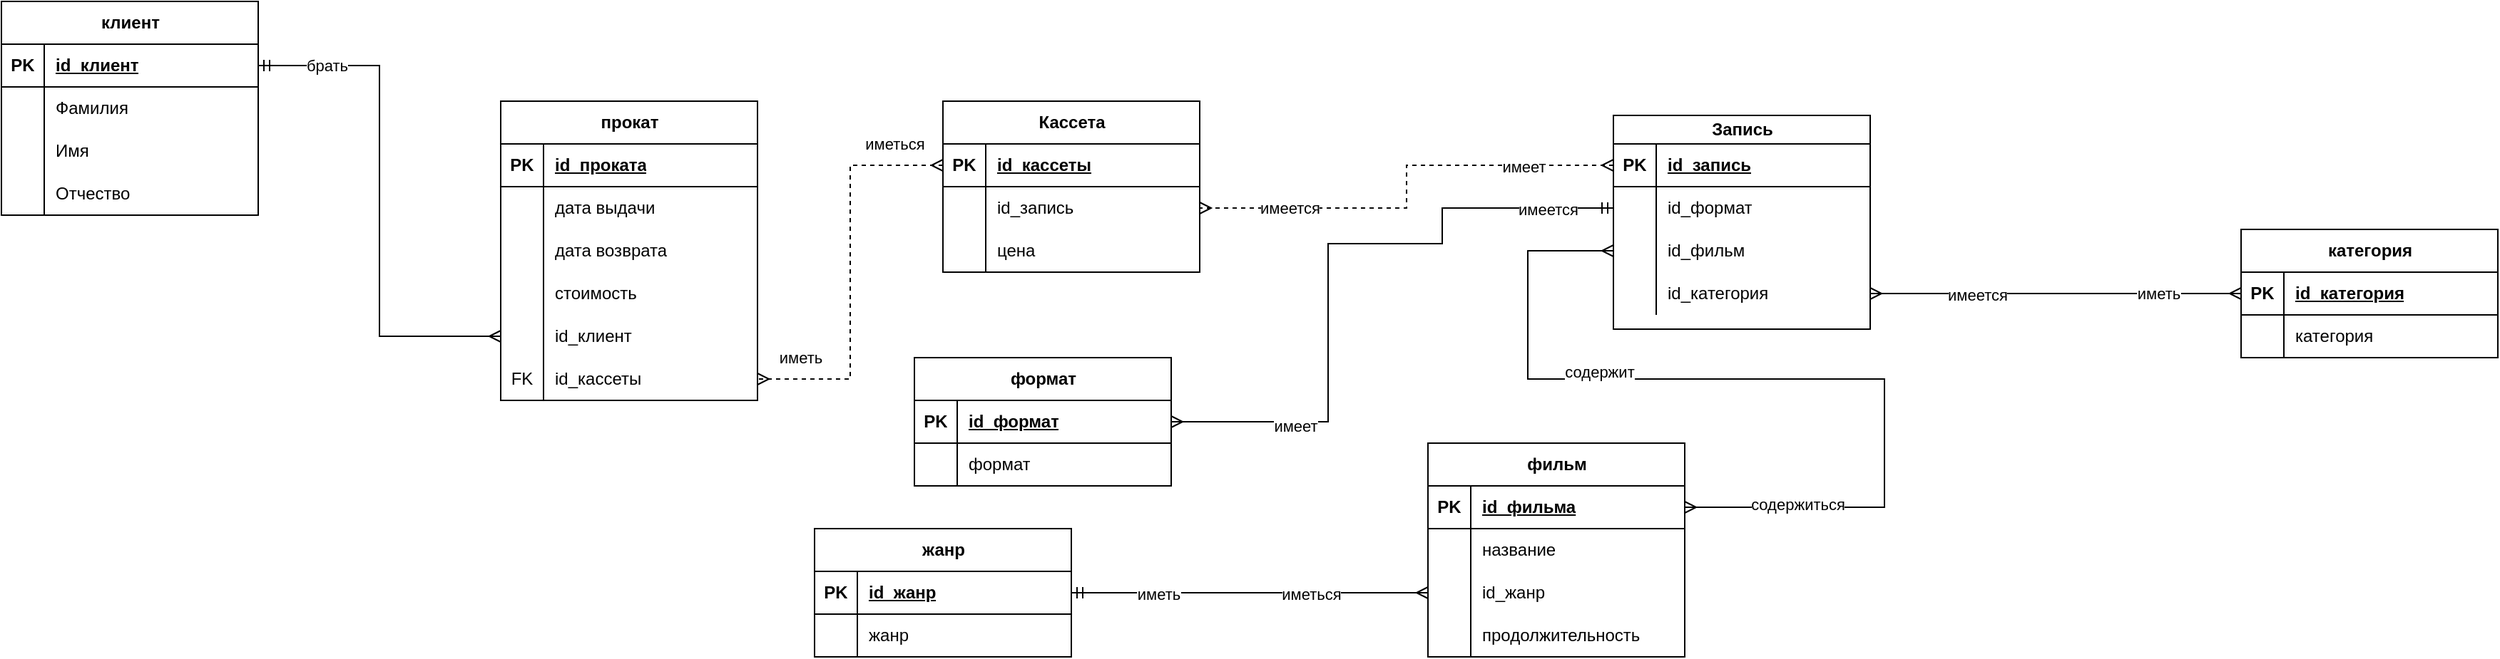 <mxfile version="26.0.6">
  <diagram name="Страница — 1" id="Yo6rDHKupSURj-v93buo">
    <mxGraphModel dx="2876" dy="2338" grid="1" gridSize="10" guides="1" tooltips="1" connect="1" arrows="1" fold="1" page="1" pageScale="1" pageWidth="827" pageHeight="1169" math="0" shadow="0">
      <root>
        <mxCell id="0" />
        <mxCell id="1" parent="0" />
        <mxCell id="mnmwHB20fp8flnuF5vkd-1" value="прокат" style="shape=table;startSize=30;container=1;collapsible=1;childLayout=tableLayout;fixedRows=1;rowLines=0;fontStyle=1;align=center;resizeLast=1;html=1;" parent="1" vertex="1">
          <mxGeometry x="150" y="-260" width="180" height="210" as="geometry" />
        </mxCell>
        <mxCell id="mnmwHB20fp8flnuF5vkd-2" value="" style="shape=tableRow;horizontal=0;startSize=0;swimlaneHead=0;swimlaneBody=0;fillColor=none;collapsible=0;dropTarget=0;points=[[0,0.5],[1,0.5]];portConstraint=eastwest;top=0;left=0;right=0;bottom=1;" parent="mnmwHB20fp8flnuF5vkd-1" vertex="1">
          <mxGeometry y="30" width="180" height="30" as="geometry" />
        </mxCell>
        <mxCell id="mnmwHB20fp8flnuF5vkd-3" value="PK" style="shape=partialRectangle;connectable=0;fillColor=none;top=0;left=0;bottom=0;right=0;fontStyle=1;overflow=hidden;whiteSpace=wrap;html=1;" parent="mnmwHB20fp8flnuF5vkd-2" vertex="1">
          <mxGeometry width="30" height="30" as="geometry">
            <mxRectangle width="30" height="30" as="alternateBounds" />
          </mxGeometry>
        </mxCell>
        <mxCell id="mnmwHB20fp8flnuF5vkd-4" value="id_проката" style="shape=partialRectangle;connectable=0;fillColor=none;top=0;left=0;bottom=0;right=0;align=left;spacingLeft=6;fontStyle=5;overflow=hidden;whiteSpace=wrap;html=1;" parent="mnmwHB20fp8flnuF5vkd-2" vertex="1">
          <mxGeometry x="30" width="150" height="30" as="geometry">
            <mxRectangle width="150" height="30" as="alternateBounds" />
          </mxGeometry>
        </mxCell>
        <mxCell id="mnmwHB20fp8flnuF5vkd-5" value="" style="shape=tableRow;horizontal=0;startSize=0;swimlaneHead=0;swimlaneBody=0;fillColor=none;collapsible=0;dropTarget=0;points=[[0,0.5],[1,0.5]];portConstraint=eastwest;top=0;left=0;right=0;bottom=0;" parent="mnmwHB20fp8flnuF5vkd-1" vertex="1">
          <mxGeometry y="60" width="180" height="30" as="geometry" />
        </mxCell>
        <mxCell id="mnmwHB20fp8flnuF5vkd-6" value="" style="shape=partialRectangle;connectable=0;fillColor=none;top=0;left=0;bottom=0;right=0;editable=1;overflow=hidden;whiteSpace=wrap;html=1;" parent="mnmwHB20fp8flnuF5vkd-5" vertex="1">
          <mxGeometry width="30" height="30" as="geometry">
            <mxRectangle width="30" height="30" as="alternateBounds" />
          </mxGeometry>
        </mxCell>
        <mxCell id="mnmwHB20fp8flnuF5vkd-7" value="дата выдачи" style="shape=partialRectangle;connectable=0;fillColor=none;top=0;left=0;bottom=0;right=0;align=left;spacingLeft=6;overflow=hidden;whiteSpace=wrap;html=1;" parent="mnmwHB20fp8flnuF5vkd-5" vertex="1">
          <mxGeometry x="30" width="150" height="30" as="geometry">
            <mxRectangle width="150" height="30" as="alternateBounds" />
          </mxGeometry>
        </mxCell>
        <mxCell id="mnmwHB20fp8flnuF5vkd-8" value="" style="shape=tableRow;horizontal=0;startSize=0;swimlaneHead=0;swimlaneBody=0;fillColor=none;collapsible=0;dropTarget=0;points=[[0,0.5],[1,0.5]];portConstraint=eastwest;top=0;left=0;right=0;bottom=0;" parent="mnmwHB20fp8flnuF5vkd-1" vertex="1">
          <mxGeometry y="90" width="180" height="30" as="geometry" />
        </mxCell>
        <mxCell id="mnmwHB20fp8flnuF5vkd-9" value="" style="shape=partialRectangle;connectable=0;fillColor=none;top=0;left=0;bottom=0;right=0;editable=1;overflow=hidden;whiteSpace=wrap;html=1;" parent="mnmwHB20fp8flnuF5vkd-8" vertex="1">
          <mxGeometry width="30" height="30" as="geometry">
            <mxRectangle width="30" height="30" as="alternateBounds" />
          </mxGeometry>
        </mxCell>
        <mxCell id="mnmwHB20fp8flnuF5vkd-10" value="дата возврата" style="shape=partialRectangle;connectable=0;fillColor=none;top=0;left=0;bottom=0;right=0;align=left;spacingLeft=6;overflow=hidden;whiteSpace=wrap;html=1;" parent="mnmwHB20fp8flnuF5vkd-8" vertex="1">
          <mxGeometry x="30" width="150" height="30" as="geometry">
            <mxRectangle width="150" height="30" as="alternateBounds" />
          </mxGeometry>
        </mxCell>
        <mxCell id="mnmwHB20fp8flnuF5vkd-11" value="" style="shape=tableRow;horizontal=0;startSize=0;swimlaneHead=0;swimlaneBody=0;fillColor=none;collapsible=0;dropTarget=0;points=[[0,0.5],[1,0.5]];portConstraint=eastwest;top=0;left=0;right=0;bottom=0;" parent="mnmwHB20fp8flnuF5vkd-1" vertex="1">
          <mxGeometry y="120" width="180" height="30" as="geometry" />
        </mxCell>
        <mxCell id="mnmwHB20fp8flnuF5vkd-12" value="" style="shape=partialRectangle;connectable=0;fillColor=none;top=0;left=0;bottom=0;right=0;editable=1;overflow=hidden;whiteSpace=wrap;html=1;" parent="mnmwHB20fp8flnuF5vkd-11" vertex="1">
          <mxGeometry width="30" height="30" as="geometry">
            <mxRectangle width="30" height="30" as="alternateBounds" />
          </mxGeometry>
        </mxCell>
        <mxCell id="mnmwHB20fp8flnuF5vkd-13" value="стоимость" style="shape=partialRectangle;connectable=0;fillColor=none;top=0;left=0;bottom=0;right=0;align=left;spacingLeft=6;overflow=hidden;whiteSpace=wrap;html=1;" parent="mnmwHB20fp8flnuF5vkd-11" vertex="1">
          <mxGeometry x="30" width="150" height="30" as="geometry">
            <mxRectangle width="150" height="30" as="alternateBounds" />
          </mxGeometry>
        </mxCell>
        <mxCell id="mnmwHB20fp8flnuF5vkd-14" style="shape=tableRow;horizontal=0;startSize=0;swimlaneHead=0;swimlaneBody=0;fillColor=none;collapsible=0;dropTarget=0;points=[[0,0.5],[1,0.5]];portConstraint=eastwest;top=0;left=0;right=0;bottom=0;" parent="mnmwHB20fp8flnuF5vkd-1" vertex="1">
          <mxGeometry y="150" width="180" height="30" as="geometry" />
        </mxCell>
        <mxCell id="mnmwHB20fp8flnuF5vkd-15" style="shape=partialRectangle;connectable=0;fillColor=none;top=0;left=0;bottom=0;right=0;editable=1;overflow=hidden;whiteSpace=wrap;html=1;" parent="mnmwHB20fp8flnuF5vkd-14" vertex="1">
          <mxGeometry width="30" height="30" as="geometry">
            <mxRectangle width="30" height="30" as="alternateBounds" />
          </mxGeometry>
        </mxCell>
        <mxCell id="mnmwHB20fp8flnuF5vkd-16" value="id_клиент" style="shape=partialRectangle;connectable=0;fillColor=none;top=0;left=0;bottom=0;right=0;align=left;spacingLeft=6;overflow=hidden;whiteSpace=wrap;html=1;" parent="mnmwHB20fp8flnuF5vkd-14" vertex="1">
          <mxGeometry x="30" width="150" height="30" as="geometry">
            <mxRectangle width="150" height="30" as="alternateBounds" />
          </mxGeometry>
        </mxCell>
        <mxCell id="mnmwHB20fp8flnuF5vkd-17" style="shape=tableRow;horizontal=0;startSize=0;swimlaneHead=0;swimlaneBody=0;fillColor=none;collapsible=0;dropTarget=0;points=[[0,0.5],[1,0.5]];portConstraint=eastwest;top=0;left=0;right=0;bottom=0;" parent="mnmwHB20fp8flnuF5vkd-1" vertex="1">
          <mxGeometry y="180" width="180" height="30" as="geometry" />
        </mxCell>
        <mxCell id="mnmwHB20fp8flnuF5vkd-18" value="FK" style="shape=partialRectangle;connectable=0;fillColor=none;top=0;left=0;bottom=0;right=0;editable=1;overflow=hidden;whiteSpace=wrap;html=1;" parent="mnmwHB20fp8flnuF5vkd-17" vertex="1">
          <mxGeometry width="30" height="30" as="geometry">
            <mxRectangle width="30" height="30" as="alternateBounds" />
          </mxGeometry>
        </mxCell>
        <mxCell id="mnmwHB20fp8flnuF5vkd-19" value="id_кассеты" style="shape=partialRectangle;connectable=0;fillColor=none;top=0;left=0;bottom=0;right=0;align=left;spacingLeft=6;overflow=hidden;whiteSpace=wrap;html=1;" parent="mnmwHB20fp8flnuF5vkd-17" vertex="1">
          <mxGeometry x="30" width="150" height="30" as="geometry">
            <mxRectangle width="150" height="30" as="alternateBounds" />
          </mxGeometry>
        </mxCell>
        <mxCell id="mnmwHB20fp8flnuF5vkd-20" value="Кассета" style="shape=table;startSize=30;container=1;collapsible=1;childLayout=tableLayout;fixedRows=1;rowLines=0;fontStyle=1;align=center;resizeLast=1;html=1;" parent="1" vertex="1">
          <mxGeometry x="460" y="-260" width="180" height="120" as="geometry" />
        </mxCell>
        <mxCell id="mnmwHB20fp8flnuF5vkd-21" value="" style="shape=tableRow;horizontal=0;startSize=0;swimlaneHead=0;swimlaneBody=0;fillColor=none;collapsible=0;dropTarget=0;points=[[0,0.5],[1,0.5]];portConstraint=eastwest;top=0;left=0;right=0;bottom=1;" parent="mnmwHB20fp8flnuF5vkd-20" vertex="1">
          <mxGeometry y="30" width="180" height="30" as="geometry" />
        </mxCell>
        <mxCell id="mnmwHB20fp8flnuF5vkd-22" value="PK" style="shape=partialRectangle;connectable=0;fillColor=none;top=0;left=0;bottom=0;right=0;fontStyle=1;overflow=hidden;whiteSpace=wrap;html=1;" parent="mnmwHB20fp8flnuF5vkd-21" vertex="1">
          <mxGeometry width="30" height="30" as="geometry">
            <mxRectangle width="30" height="30" as="alternateBounds" />
          </mxGeometry>
        </mxCell>
        <mxCell id="mnmwHB20fp8flnuF5vkd-23" value="id_кассеты" style="shape=partialRectangle;connectable=0;fillColor=none;top=0;left=0;bottom=0;right=0;align=left;spacingLeft=6;fontStyle=5;overflow=hidden;whiteSpace=wrap;html=1;" parent="mnmwHB20fp8flnuF5vkd-21" vertex="1">
          <mxGeometry x="30" width="150" height="30" as="geometry">
            <mxRectangle width="150" height="30" as="alternateBounds" />
          </mxGeometry>
        </mxCell>
        <mxCell id="mnmwHB20fp8flnuF5vkd-24" value="" style="shape=tableRow;horizontal=0;startSize=0;swimlaneHead=0;swimlaneBody=0;fillColor=none;collapsible=0;dropTarget=0;points=[[0,0.5],[1,0.5]];portConstraint=eastwest;top=0;left=0;right=0;bottom=0;" parent="mnmwHB20fp8flnuF5vkd-20" vertex="1">
          <mxGeometry y="60" width="180" height="30" as="geometry" />
        </mxCell>
        <mxCell id="mnmwHB20fp8flnuF5vkd-25" value="" style="shape=partialRectangle;connectable=0;fillColor=none;top=0;left=0;bottom=0;right=0;editable=1;overflow=hidden;whiteSpace=wrap;html=1;" parent="mnmwHB20fp8flnuF5vkd-24" vertex="1">
          <mxGeometry width="30" height="30" as="geometry">
            <mxRectangle width="30" height="30" as="alternateBounds" />
          </mxGeometry>
        </mxCell>
        <mxCell id="mnmwHB20fp8flnuF5vkd-26" value="id_запись" style="shape=partialRectangle;connectable=0;fillColor=none;top=0;left=0;bottom=0;right=0;align=left;spacingLeft=6;overflow=hidden;whiteSpace=wrap;html=1;" parent="mnmwHB20fp8flnuF5vkd-24" vertex="1">
          <mxGeometry x="30" width="150" height="30" as="geometry">
            <mxRectangle width="150" height="30" as="alternateBounds" />
          </mxGeometry>
        </mxCell>
        <mxCell id="mnmwHB20fp8flnuF5vkd-27" value="" style="shape=tableRow;horizontal=0;startSize=0;swimlaneHead=0;swimlaneBody=0;fillColor=none;collapsible=0;dropTarget=0;points=[[0,0.5],[1,0.5]];portConstraint=eastwest;top=0;left=0;right=0;bottom=0;" parent="mnmwHB20fp8flnuF5vkd-20" vertex="1">
          <mxGeometry y="90" width="180" height="30" as="geometry" />
        </mxCell>
        <mxCell id="mnmwHB20fp8flnuF5vkd-28" value="" style="shape=partialRectangle;connectable=0;fillColor=none;top=0;left=0;bottom=0;right=0;editable=1;overflow=hidden;whiteSpace=wrap;html=1;" parent="mnmwHB20fp8flnuF5vkd-27" vertex="1">
          <mxGeometry width="30" height="30" as="geometry">
            <mxRectangle width="30" height="30" as="alternateBounds" />
          </mxGeometry>
        </mxCell>
        <mxCell id="mnmwHB20fp8flnuF5vkd-29" value="цена" style="shape=partialRectangle;connectable=0;fillColor=none;top=0;left=0;bottom=0;right=0;align=left;spacingLeft=6;overflow=hidden;whiteSpace=wrap;html=1;" parent="mnmwHB20fp8flnuF5vkd-27" vertex="1">
          <mxGeometry x="30" width="150" height="30" as="geometry">
            <mxRectangle width="150" height="30" as="alternateBounds" />
          </mxGeometry>
        </mxCell>
        <mxCell id="mnmwHB20fp8flnuF5vkd-33" style="edgeStyle=orthogonalEdgeStyle;rounded=0;orthogonalLoop=1;jettySize=auto;html=1;entryX=1;entryY=0.5;entryDx=0;entryDy=0;dashed=1;endArrow=ERmany;endFill=0;startArrow=ERmany;startFill=0;" parent="1" source="mnmwHB20fp8flnuF5vkd-21" target="mnmwHB20fp8flnuF5vkd-17" edge="1">
          <mxGeometry relative="1" as="geometry" />
        </mxCell>
        <mxCell id="xaX15E9szXSj-WXsvIe4-8" value="иметь" style="edgeLabel;html=1;align=center;verticalAlign=middle;resizable=0;points=[];" vertex="1" connectable="0" parent="mnmwHB20fp8flnuF5vkd-33">
          <mxGeometry x="-0.65" y="-2" relative="1" as="geometry">
            <mxPoint x="-51" y="137" as="offset" />
          </mxGeometry>
        </mxCell>
        <mxCell id="xaX15E9szXSj-WXsvIe4-9" value="иметься" style="edgeLabel;html=1;align=center;verticalAlign=middle;resizable=0;points=[];" vertex="1" connectable="0" parent="mnmwHB20fp8flnuF5vkd-33">
          <mxGeometry x="-0.758" y="2" relative="1" as="geometry">
            <mxPoint y="-17" as="offset" />
          </mxGeometry>
        </mxCell>
        <mxCell id="mnmwHB20fp8flnuF5vkd-36" value="Запись" style="shape=table;startSize=20;container=1;collapsible=1;childLayout=tableLayout;fixedRows=1;rowLines=0;fontStyle=1;align=center;resizeLast=1;html=1;" parent="1" vertex="1">
          <mxGeometry x="930" y="-250" width="180" height="150" as="geometry" />
        </mxCell>
        <mxCell id="mnmwHB20fp8flnuF5vkd-37" value="" style="shape=tableRow;horizontal=0;startSize=0;swimlaneHead=0;swimlaneBody=0;fillColor=none;collapsible=0;dropTarget=0;points=[[0,0.5],[1,0.5]];portConstraint=eastwest;top=0;left=0;right=0;bottom=1;" parent="mnmwHB20fp8flnuF5vkd-36" vertex="1">
          <mxGeometry y="20" width="180" height="30" as="geometry" />
        </mxCell>
        <mxCell id="mnmwHB20fp8flnuF5vkd-38" value="PK" style="shape=partialRectangle;connectable=0;fillColor=none;top=0;left=0;bottom=0;right=0;fontStyle=1;overflow=hidden;whiteSpace=wrap;html=1;" parent="mnmwHB20fp8flnuF5vkd-37" vertex="1">
          <mxGeometry width="30" height="30" as="geometry">
            <mxRectangle width="30" height="30" as="alternateBounds" />
          </mxGeometry>
        </mxCell>
        <mxCell id="mnmwHB20fp8flnuF5vkd-39" value="id_запись" style="shape=partialRectangle;connectable=0;fillColor=none;top=0;left=0;bottom=0;right=0;align=left;spacingLeft=6;fontStyle=5;overflow=hidden;whiteSpace=wrap;html=1;" parent="mnmwHB20fp8flnuF5vkd-37" vertex="1">
          <mxGeometry x="30" width="150" height="30" as="geometry">
            <mxRectangle width="150" height="30" as="alternateBounds" />
          </mxGeometry>
        </mxCell>
        <mxCell id="mnmwHB20fp8flnuF5vkd-40" value="" style="shape=tableRow;horizontal=0;startSize=0;swimlaneHead=0;swimlaneBody=0;fillColor=none;collapsible=0;dropTarget=0;points=[[0,0.5],[1,0.5]];portConstraint=eastwest;top=0;left=0;right=0;bottom=0;" parent="mnmwHB20fp8flnuF5vkd-36" vertex="1">
          <mxGeometry y="50" width="180" height="30" as="geometry" />
        </mxCell>
        <mxCell id="mnmwHB20fp8flnuF5vkd-41" value="" style="shape=partialRectangle;connectable=0;fillColor=none;top=0;left=0;bottom=0;right=0;editable=1;overflow=hidden;whiteSpace=wrap;html=1;" parent="mnmwHB20fp8flnuF5vkd-40" vertex="1">
          <mxGeometry width="30" height="30" as="geometry">
            <mxRectangle width="30" height="30" as="alternateBounds" />
          </mxGeometry>
        </mxCell>
        <mxCell id="mnmwHB20fp8flnuF5vkd-42" value="id_формат" style="shape=partialRectangle;connectable=0;fillColor=none;top=0;left=0;bottom=0;right=0;align=left;spacingLeft=6;overflow=hidden;whiteSpace=wrap;html=1;" parent="mnmwHB20fp8flnuF5vkd-40" vertex="1">
          <mxGeometry x="30" width="150" height="30" as="geometry">
            <mxRectangle width="150" height="30" as="alternateBounds" />
          </mxGeometry>
        </mxCell>
        <mxCell id="mnmwHB20fp8flnuF5vkd-43" value="" style="shape=tableRow;horizontal=0;startSize=0;swimlaneHead=0;swimlaneBody=0;fillColor=none;collapsible=0;dropTarget=0;points=[[0,0.5],[1,0.5]];portConstraint=eastwest;top=0;left=0;right=0;bottom=0;" parent="mnmwHB20fp8flnuF5vkd-36" vertex="1">
          <mxGeometry y="80" width="180" height="30" as="geometry" />
        </mxCell>
        <mxCell id="mnmwHB20fp8flnuF5vkd-44" value="" style="shape=partialRectangle;connectable=0;fillColor=none;top=0;left=0;bottom=0;right=0;editable=1;overflow=hidden;whiteSpace=wrap;html=1;" parent="mnmwHB20fp8flnuF5vkd-43" vertex="1">
          <mxGeometry width="30" height="30" as="geometry">
            <mxRectangle width="30" height="30" as="alternateBounds" />
          </mxGeometry>
        </mxCell>
        <mxCell id="mnmwHB20fp8flnuF5vkd-45" value="id_фильм" style="shape=partialRectangle;connectable=0;fillColor=none;top=0;left=0;bottom=0;right=0;align=left;spacingLeft=6;overflow=hidden;whiteSpace=wrap;html=1;" parent="mnmwHB20fp8flnuF5vkd-43" vertex="1">
          <mxGeometry x="30" width="150" height="30" as="geometry">
            <mxRectangle width="150" height="30" as="alternateBounds" />
          </mxGeometry>
        </mxCell>
        <mxCell id="mnmwHB20fp8flnuF5vkd-46" value="" style="shape=tableRow;horizontal=0;startSize=0;swimlaneHead=0;swimlaneBody=0;fillColor=none;collapsible=0;dropTarget=0;points=[[0,0.5],[1,0.5]];portConstraint=eastwest;top=0;left=0;right=0;bottom=0;" parent="mnmwHB20fp8flnuF5vkd-36" vertex="1">
          <mxGeometry y="110" width="180" height="30" as="geometry" />
        </mxCell>
        <mxCell id="mnmwHB20fp8flnuF5vkd-47" value="" style="shape=partialRectangle;connectable=0;fillColor=none;top=0;left=0;bottom=0;right=0;editable=1;overflow=hidden;whiteSpace=wrap;html=1;" parent="mnmwHB20fp8flnuF5vkd-46" vertex="1">
          <mxGeometry width="30" height="30" as="geometry">
            <mxRectangle width="30" height="30" as="alternateBounds" />
          </mxGeometry>
        </mxCell>
        <mxCell id="mnmwHB20fp8flnuF5vkd-48" value="id_категория" style="shape=partialRectangle;connectable=0;fillColor=none;top=0;left=0;bottom=0;right=0;align=left;spacingLeft=6;overflow=hidden;whiteSpace=wrap;html=1;" parent="mnmwHB20fp8flnuF5vkd-46" vertex="1">
          <mxGeometry x="30" width="150" height="30" as="geometry">
            <mxRectangle width="150" height="30" as="alternateBounds" />
          </mxGeometry>
        </mxCell>
        <mxCell id="mnmwHB20fp8flnuF5vkd-50" style="edgeStyle=orthogonalEdgeStyle;rounded=0;orthogonalLoop=1;jettySize=auto;html=1;entryX=1;entryY=0.5;entryDx=0;entryDy=0;startArrow=ERmany;startFill=0;endArrow=ERmany;endFill=0;dashed=1;" parent="1" source="mnmwHB20fp8flnuF5vkd-37" target="mnmwHB20fp8flnuF5vkd-24" edge="1">
          <mxGeometry relative="1" as="geometry" />
        </mxCell>
        <mxCell id="mnmwHB20fp8flnuF5vkd-51" value="имеет" style="edgeLabel;html=1;align=center;verticalAlign=middle;resizable=0;points=[];" parent="mnmwHB20fp8flnuF5vkd-50" vertex="1" connectable="0">
          <mxGeometry x="-0.602" y="1" relative="1" as="geometry">
            <mxPoint as="offset" />
          </mxGeometry>
        </mxCell>
        <mxCell id="mnmwHB20fp8flnuF5vkd-52" value="имеется" style="edgeLabel;html=1;align=center;verticalAlign=middle;resizable=0;points=[];" parent="mnmwHB20fp8flnuF5vkd-50" vertex="1" connectable="0">
          <mxGeometry x="0.607" relative="1" as="geometry">
            <mxPoint as="offset" />
          </mxGeometry>
        </mxCell>
        <mxCell id="mnmwHB20fp8flnuF5vkd-66" style="edgeStyle=orthogonalEdgeStyle;rounded=0;orthogonalLoop=1;jettySize=auto;html=1;entryX=0;entryY=0.5;entryDx=0;entryDy=0;endArrow=ERmandOne;endFill=0;startArrow=ERmany;startFill=0;" parent="1" source="mnmwHB20fp8flnuF5vkd-53" target="mnmwHB20fp8flnuF5vkd-40" edge="1">
          <mxGeometry relative="1" as="geometry">
            <Array as="points">
              <mxPoint x="730" y="-35" />
              <mxPoint x="730" y="-160" />
              <mxPoint x="810" y="-160" />
              <mxPoint x="810" y="-185" />
            </Array>
          </mxGeometry>
        </mxCell>
        <mxCell id="mnmwHB20fp8flnuF5vkd-67" value="имеет" style="edgeLabel;html=1;align=center;verticalAlign=middle;resizable=0;points=[];" parent="mnmwHB20fp8flnuF5vkd-66" vertex="1" connectable="0">
          <mxGeometry x="-0.623" y="-3" relative="1" as="geometry">
            <mxPoint as="offset" />
          </mxGeometry>
        </mxCell>
        <mxCell id="mnmwHB20fp8flnuF5vkd-68" value="имеется" style="edgeLabel;html=1;align=center;verticalAlign=middle;resizable=0;points=[];" parent="mnmwHB20fp8flnuF5vkd-66" vertex="1" connectable="0">
          <mxGeometry x="0.8" y="-1" relative="1" as="geometry">
            <mxPoint as="offset" />
          </mxGeometry>
        </mxCell>
        <mxCell id="mnmwHB20fp8flnuF5vkd-53" value="формат" style="shape=table;startSize=30;container=1;collapsible=1;childLayout=tableLayout;fixedRows=1;rowLines=0;fontStyle=1;align=center;resizeLast=1;html=1;" parent="1" vertex="1">
          <mxGeometry x="440" y="-80" width="180" height="90" as="geometry" />
        </mxCell>
        <mxCell id="mnmwHB20fp8flnuF5vkd-54" value="" style="shape=tableRow;horizontal=0;startSize=0;swimlaneHead=0;swimlaneBody=0;fillColor=none;collapsible=0;dropTarget=0;points=[[0,0.5],[1,0.5]];portConstraint=eastwest;top=0;left=0;right=0;bottom=1;" parent="mnmwHB20fp8flnuF5vkd-53" vertex="1">
          <mxGeometry y="30" width="180" height="30" as="geometry" />
        </mxCell>
        <mxCell id="mnmwHB20fp8flnuF5vkd-55" value="PK" style="shape=partialRectangle;connectable=0;fillColor=none;top=0;left=0;bottom=0;right=0;fontStyle=1;overflow=hidden;whiteSpace=wrap;html=1;" parent="mnmwHB20fp8flnuF5vkd-54" vertex="1">
          <mxGeometry width="30" height="30" as="geometry">
            <mxRectangle width="30" height="30" as="alternateBounds" />
          </mxGeometry>
        </mxCell>
        <mxCell id="mnmwHB20fp8flnuF5vkd-56" value="id_формат" style="shape=partialRectangle;connectable=0;fillColor=none;top=0;left=0;bottom=0;right=0;align=left;spacingLeft=6;fontStyle=5;overflow=hidden;whiteSpace=wrap;html=1;" parent="mnmwHB20fp8flnuF5vkd-54" vertex="1">
          <mxGeometry x="30" width="150" height="30" as="geometry">
            <mxRectangle width="150" height="30" as="alternateBounds" />
          </mxGeometry>
        </mxCell>
        <mxCell id="mnmwHB20fp8flnuF5vkd-57" value="" style="shape=tableRow;horizontal=0;startSize=0;swimlaneHead=0;swimlaneBody=0;fillColor=none;collapsible=0;dropTarget=0;points=[[0,0.5],[1,0.5]];portConstraint=eastwest;top=0;left=0;right=0;bottom=0;" parent="mnmwHB20fp8flnuF5vkd-53" vertex="1">
          <mxGeometry y="60" width="180" height="30" as="geometry" />
        </mxCell>
        <mxCell id="mnmwHB20fp8flnuF5vkd-58" value="" style="shape=partialRectangle;connectable=0;fillColor=none;top=0;left=0;bottom=0;right=0;editable=1;overflow=hidden;whiteSpace=wrap;html=1;" parent="mnmwHB20fp8flnuF5vkd-57" vertex="1">
          <mxGeometry width="30" height="30" as="geometry">
            <mxRectangle width="30" height="30" as="alternateBounds" />
          </mxGeometry>
        </mxCell>
        <mxCell id="mnmwHB20fp8flnuF5vkd-59" value="формат" style="shape=partialRectangle;connectable=0;fillColor=none;top=0;left=0;bottom=0;right=0;align=left;spacingLeft=6;overflow=hidden;whiteSpace=wrap;html=1;" parent="mnmwHB20fp8flnuF5vkd-57" vertex="1">
          <mxGeometry x="30" width="150" height="30" as="geometry">
            <mxRectangle width="150" height="30" as="alternateBounds" />
          </mxGeometry>
        </mxCell>
        <mxCell id="mnmwHB20fp8flnuF5vkd-69" value="фильм" style="shape=table;startSize=30;container=1;collapsible=1;childLayout=tableLayout;fixedRows=1;rowLines=0;fontStyle=1;align=center;resizeLast=1;html=1;" parent="1" vertex="1">
          <mxGeometry x="800" y="-20" width="180" height="150" as="geometry" />
        </mxCell>
        <mxCell id="mnmwHB20fp8flnuF5vkd-70" value="" style="shape=tableRow;horizontal=0;startSize=0;swimlaneHead=0;swimlaneBody=0;fillColor=none;collapsible=0;dropTarget=0;points=[[0,0.5],[1,0.5]];portConstraint=eastwest;top=0;left=0;right=0;bottom=1;" parent="mnmwHB20fp8flnuF5vkd-69" vertex="1">
          <mxGeometry y="30" width="180" height="30" as="geometry" />
        </mxCell>
        <mxCell id="mnmwHB20fp8flnuF5vkd-71" value="PK" style="shape=partialRectangle;connectable=0;fillColor=none;top=0;left=0;bottom=0;right=0;fontStyle=1;overflow=hidden;whiteSpace=wrap;html=1;" parent="mnmwHB20fp8flnuF5vkd-70" vertex="1">
          <mxGeometry width="30" height="30" as="geometry">
            <mxRectangle width="30" height="30" as="alternateBounds" />
          </mxGeometry>
        </mxCell>
        <mxCell id="mnmwHB20fp8flnuF5vkd-72" value="id_фильма" style="shape=partialRectangle;connectable=0;fillColor=none;top=0;left=0;bottom=0;right=0;align=left;spacingLeft=6;fontStyle=5;overflow=hidden;whiteSpace=wrap;html=1;" parent="mnmwHB20fp8flnuF5vkd-70" vertex="1">
          <mxGeometry x="30" width="150" height="30" as="geometry">
            <mxRectangle width="150" height="30" as="alternateBounds" />
          </mxGeometry>
        </mxCell>
        <mxCell id="mnmwHB20fp8flnuF5vkd-73" value="" style="shape=tableRow;horizontal=0;startSize=0;swimlaneHead=0;swimlaneBody=0;fillColor=none;collapsible=0;dropTarget=0;points=[[0,0.5],[1,0.5]];portConstraint=eastwest;top=0;left=0;right=0;bottom=0;" parent="mnmwHB20fp8flnuF5vkd-69" vertex="1">
          <mxGeometry y="60" width="180" height="30" as="geometry" />
        </mxCell>
        <mxCell id="mnmwHB20fp8flnuF5vkd-74" value="" style="shape=partialRectangle;connectable=0;fillColor=none;top=0;left=0;bottom=0;right=0;editable=1;overflow=hidden;whiteSpace=wrap;html=1;" parent="mnmwHB20fp8flnuF5vkd-73" vertex="1">
          <mxGeometry width="30" height="30" as="geometry">
            <mxRectangle width="30" height="30" as="alternateBounds" />
          </mxGeometry>
        </mxCell>
        <mxCell id="mnmwHB20fp8flnuF5vkd-75" value="название" style="shape=partialRectangle;connectable=0;fillColor=none;top=0;left=0;bottom=0;right=0;align=left;spacingLeft=6;overflow=hidden;whiteSpace=wrap;html=1;" parent="mnmwHB20fp8flnuF5vkd-73" vertex="1">
          <mxGeometry x="30" width="150" height="30" as="geometry">
            <mxRectangle width="150" height="30" as="alternateBounds" />
          </mxGeometry>
        </mxCell>
        <mxCell id="mnmwHB20fp8flnuF5vkd-76" value="" style="shape=tableRow;horizontal=0;startSize=0;swimlaneHead=0;swimlaneBody=0;fillColor=none;collapsible=0;dropTarget=0;points=[[0,0.5],[1,0.5]];portConstraint=eastwest;top=0;left=0;right=0;bottom=0;" parent="mnmwHB20fp8flnuF5vkd-69" vertex="1">
          <mxGeometry y="90" width="180" height="30" as="geometry" />
        </mxCell>
        <mxCell id="mnmwHB20fp8flnuF5vkd-77" value="" style="shape=partialRectangle;connectable=0;fillColor=none;top=0;left=0;bottom=0;right=0;editable=1;overflow=hidden;whiteSpace=wrap;html=1;" parent="mnmwHB20fp8flnuF5vkd-76" vertex="1">
          <mxGeometry width="30" height="30" as="geometry">
            <mxRectangle width="30" height="30" as="alternateBounds" />
          </mxGeometry>
        </mxCell>
        <mxCell id="mnmwHB20fp8flnuF5vkd-78" value="id_жанр" style="shape=partialRectangle;connectable=0;fillColor=none;top=0;left=0;bottom=0;right=0;align=left;spacingLeft=6;overflow=hidden;whiteSpace=wrap;html=1;" parent="mnmwHB20fp8flnuF5vkd-76" vertex="1">
          <mxGeometry x="30" width="150" height="30" as="geometry">
            <mxRectangle width="150" height="30" as="alternateBounds" />
          </mxGeometry>
        </mxCell>
        <mxCell id="mnmwHB20fp8flnuF5vkd-79" value="" style="shape=tableRow;horizontal=0;startSize=0;swimlaneHead=0;swimlaneBody=0;fillColor=none;collapsible=0;dropTarget=0;points=[[0,0.5],[1,0.5]];portConstraint=eastwest;top=0;left=0;right=0;bottom=0;" parent="mnmwHB20fp8flnuF5vkd-69" vertex="1">
          <mxGeometry y="120" width="180" height="30" as="geometry" />
        </mxCell>
        <mxCell id="mnmwHB20fp8flnuF5vkd-80" value="" style="shape=partialRectangle;connectable=0;fillColor=none;top=0;left=0;bottom=0;right=0;editable=1;overflow=hidden;whiteSpace=wrap;html=1;" parent="mnmwHB20fp8flnuF5vkd-79" vertex="1">
          <mxGeometry width="30" height="30" as="geometry">
            <mxRectangle width="30" height="30" as="alternateBounds" />
          </mxGeometry>
        </mxCell>
        <mxCell id="mnmwHB20fp8flnuF5vkd-81" value="продолжительность" style="shape=partialRectangle;connectable=0;fillColor=none;top=0;left=0;bottom=0;right=0;align=left;spacingLeft=6;overflow=hidden;whiteSpace=wrap;html=1;" parent="mnmwHB20fp8flnuF5vkd-79" vertex="1">
          <mxGeometry x="30" width="150" height="30" as="geometry">
            <mxRectangle width="150" height="30" as="alternateBounds" />
          </mxGeometry>
        </mxCell>
        <mxCell id="mnmwHB20fp8flnuF5vkd-85" value="категория" style="shape=table;startSize=30;container=1;collapsible=1;childLayout=tableLayout;fixedRows=1;rowLines=0;fontStyle=1;align=center;resizeLast=1;html=1;" parent="1" vertex="1">
          <mxGeometry x="1370" y="-170" width="180" height="90" as="geometry" />
        </mxCell>
        <mxCell id="mnmwHB20fp8flnuF5vkd-86" value="" style="shape=tableRow;horizontal=0;startSize=0;swimlaneHead=0;swimlaneBody=0;fillColor=none;collapsible=0;dropTarget=0;points=[[0,0.5],[1,0.5]];portConstraint=eastwest;top=0;left=0;right=0;bottom=1;" parent="mnmwHB20fp8flnuF5vkd-85" vertex="1">
          <mxGeometry y="30" width="180" height="30" as="geometry" />
        </mxCell>
        <mxCell id="mnmwHB20fp8flnuF5vkd-87" value="PK" style="shape=partialRectangle;connectable=0;fillColor=none;top=0;left=0;bottom=0;right=0;fontStyle=1;overflow=hidden;whiteSpace=wrap;html=1;" parent="mnmwHB20fp8flnuF5vkd-86" vertex="1">
          <mxGeometry width="30" height="30" as="geometry">
            <mxRectangle width="30" height="30" as="alternateBounds" />
          </mxGeometry>
        </mxCell>
        <mxCell id="mnmwHB20fp8flnuF5vkd-88" value="id_категория" style="shape=partialRectangle;connectable=0;fillColor=none;top=0;left=0;bottom=0;right=0;align=left;spacingLeft=6;fontStyle=5;overflow=hidden;whiteSpace=wrap;html=1;" parent="mnmwHB20fp8flnuF5vkd-86" vertex="1">
          <mxGeometry x="30" width="150" height="30" as="geometry">
            <mxRectangle width="150" height="30" as="alternateBounds" />
          </mxGeometry>
        </mxCell>
        <mxCell id="mnmwHB20fp8flnuF5vkd-89" value="" style="shape=tableRow;horizontal=0;startSize=0;swimlaneHead=0;swimlaneBody=0;fillColor=none;collapsible=0;dropTarget=0;points=[[0,0.5],[1,0.5]];portConstraint=eastwest;top=0;left=0;right=0;bottom=0;" parent="mnmwHB20fp8flnuF5vkd-85" vertex="1">
          <mxGeometry y="60" width="180" height="30" as="geometry" />
        </mxCell>
        <mxCell id="mnmwHB20fp8flnuF5vkd-90" value="" style="shape=partialRectangle;connectable=0;fillColor=none;top=0;left=0;bottom=0;right=0;editable=1;overflow=hidden;whiteSpace=wrap;html=1;" parent="mnmwHB20fp8flnuF5vkd-89" vertex="1">
          <mxGeometry width="30" height="30" as="geometry">
            <mxRectangle width="30" height="30" as="alternateBounds" />
          </mxGeometry>
        </mxCell>
        <mxCell id="mnmwHB20fp8flnuF5vkd-91" value="категория" style="shape=partialRectangle;connectable=0;fillColor=none;top=0;left=0;bottom=0;right=0;align=left;spacingLeft=6;overflow=hidden;whiteSpace=wrap;html=1;" parent="mnmwHB20fp8flnuF5vkd-89" vertex="1">
          <mxGeometry x="30" width="150" height="30" as="geometry">
            <mxRectangle width="150" height="30" as="alternateBounds" />
          </mxGeometry>
        </mxCell>
        <mxCell id="mnmwHB20fp8flnuF5vkd-82" style="edgeStyle=orthogonalEdgeStyle;rounded=0;orthogonalLoop=1;jettySize=auto;html=1;entryX=0;entryY=0.5;entryDx=0;entryDy=0;startArrow=ERmany;startFill=0;endArrow=ERmany;endFill=0;" parent="1" source="mnmwHB20fp8flnuF5vkd-70" target="mnmwHB20fp8flnuF5vkd-43" edge="1">
          <mxGeometry relative="1" as="geometry">
            <Array as="points">
              <mxPoint x="1120" y="25" />
              <mxPoint x="1120" y="-65" />
              <mxPoint x="870" y="-65" />
              <mxPoint x="870" y="-155" />
            </Array>
          </mxGeometry>
        </mxCell>
        <mxCell id="mnmwHB20fp8flnuF5vkd-83" value="содержиться" style="edgeLabel;html=1;align=center;verticalAlign=middle;resizable=0;points=[];" parent="mnmwHB20fp8flnuF5vkd-82" vertex="1" connectable="0">
          <mxGeometry x="-0.749" y="2" relative="1" as="geometry">
            <mxPoint as="offset" />
          </mxGeometry>
        </mxCell>
        <mxCell id="mnmwHB20fp8flnuF5vkd-84" value="содержит" style="edgeLabel;html=1;align=center;verticalAlign=middle;resizable=0;points=[];" parent="mnmwHB20fp8flnuF5vkd-82" vertex="1" connectable="0">
          <mxGeometry x="0.616" relative="1" as="geometry">
            <mxPoint x="50" y="24" as="offset" />
          </mxGeometry>
        </mxCell>
        <mxCell id="mnmwHB20fp8flnuF5vkd-98" style="edgeStyle=orthogonalEdgeStyle;rounded=0;orthogonalLoop=1;jettySize=auto;html=1;exitX=0;exitY=0.5;exitDx=0;exitDy=0;entryX=1;entryY=0.5;entryDx=0;entryDy=0;endArrow=ERmany;endFill=0;startArrow=ERmany;startFill=0;" parent="1" source="mnmwHB20fp8flnuF5vkd-86" target="mnmwHB20fp8flnuF5vkd-46" edge="1">
          <mxGeometry relative="1" as="geometry" />
        </mxCell>
        <mxCell id="mnmwHB20fp8flnuF5vkd-99" value="имеется" style="edgeLabel;html=1;align=center;verticalAlign=middle;resizable=0;points=[];" parent="mnmwHB20fp8flnuF5vkd-98" vertex="1" connectable="0">
          <mxGeometry x="0.424" y="1" relative="1" as="geometry">
            <mxPoint as="offset" />
          </mxGeometry>
        </mxCell>
        <mxCell id="mnmwHB20fp8flnuF5vkd-100" value="иметь" style="edgeLabel;html=1;align=center;verticalAlign=middle;resizable=0;points=[];" parent="mnmwHB20fp8flnuF5vkd-98" vertex="1" connectable="0">
          <mxGeometry x="-0.551" relative="1" as="geometry">
            <mxPoint as="offset" />
          </mxGeometry>
        </mxCell>
        <mxCell id="mnmwHB20fp8flnuF5vkd-101" value="жанр" style="shape=table;startSize=30;container=1;collapsible=1;childLayout=tableLayout;fixedRows=1;rowLines=0;fontStyle=1;align=center;resizeLast=1;html=1;" parent="1" vertex="1">
          <mxGeometry x="370" y="40" width="180" height="90" as="geometry" />
        </mxCell>
        <mxCell id="mnmwHB20fp8flnuF5vkd-102" value="" style="shape=tableRow;horizontal=0;startSize=0;swimlaneHead=0;swimlaneBody=0;fillColor=none;collapsible=0;dropTarget=0;points=[[0,0.5],[1,0.5]];portConstraint=eastwest;top=0;left=0;right=0;bottom=1;" parent="mnmwHB20fp8flnuF5vkd-101" vertex="1">
          <mxGeometry y="30" width="180" height="30" as="geometry" />
        </mxCell>
        <mxCell id="mnmwHB20fp8flnuF5vkd-103" value="PK" style="shape=partialRectangle;connectable=0;fillColor=none;top=0;left=0;bottom=0;right=0;fontStyle=1;overflow=hidden;whiteSpace=wrap;html=1;" parent="mnmwHB20fp8flnuF5vkd-102" vertex="1">
          <mxGeometry width="30" height="30" as="geometry">
            <mxRectangle width="30" height="30" as="alternateBounds" />
          </mxGeometry>
        </mxCell>
        <mxCell id="mnmwHB20fp8flnuF5vkd-104" value="id_жанр" style="shape=partialRectangle;connectable=0;fillColor=none;top=0;left=0;bottom=0;right=0;align=left;spacingLeft=6;fontStyle=5;overflow=hidden;whiteSpace=wrap;html=1;" parent="mnmwHB20fp8flnuF5vkd-102" vertex="1">
          <mxGeometry x="30" width="150" height="30" as="geometry">
            <mxRectangle width="150" height="30" as="alternateBounds" />
          </mxGeometry>
        </mxCell>
        <mxCell id="mnmwHB20fp8flnuF5vkd-105" value="" style="shape=tableRow;horizontal=0;startSize=0;swimlaneHead=0;swimlaneBody=0;fillColor=none;collapsible=0;dropTarget=0;points=[[0,0.5],[1,0.5]];portConstraint=eastwest;top=0;left=0;right=0;bottom=0;" parent="mnmwHB20fp8flnuF5vkd-101" vertex="1">
          <mxGeometry y="60" width="180" height="30" as="geometry" />
        </mxCell>
        <mxCell id="mnmwHB20fp8flnuF5vkd-106" value="" style="shape=partialRectangle;connectable=0;fillColor=none;top=0;left=0;bottom=0;right=0;editable=1;overflow=hidden;whiteSpace=wrap;html=1;" parent="mnmwHB20fp8flnuF5vkd-105" vertex="1">
          <mxGeometry width="30" height="30" as="geometry">
            <mxRectangle width="30" height="30" as="alternateBounds" />
          </mxGeometry>
        </mxCell>
        <mxCell id="mnmwHB20fp8flnuF5vkd-107" value="жанр" style="shape=partialRectangle;connectable=0;fillColor=none;top=0;left=0;bottom=0;right=0;align=left;spacingLeft=6;overflow=hidden;whiteSpace=wrap;html=1;" parent="mnmwHB20fp8flnuF5vkd-105" vertex="1">
          <mxGeometry x="30" width="150" height="30" as="geometry">
            <mxRectangle width="150" height="30" as="alternateBounds" />
          </mxGeometry>
        </mxCell>
        <mxCell id="mnmwHB20fp8flnuF5vkd-114" style="edgeStyle=orthogonalEdgeStyle;rounded=0;orthogonalLoop=1;jettySize=auto;html=1;entryX=0;entryY=0.5;entryDx=0;entryDy=0;startArrow=ERmandOne;startFill=0;endArrow=ERmany;endFill=0;" parent="1" source="mnmwHB20fp8flnuF5vkd-102" target="mnmwHB20fp8flnuF5vkd-76" edge="1">
          <mxGeometry relative="1" as="geometry" />
        </mxCell>
        <mxCell id="mnmwHB20fp8flnuF5vkd-115" value="иметь" style="edgeLabel;html=1;align=center;verticalAlign=middle;resizable=0;points=[];" parent="mnmwHB20fp8flnuF5vkd-114" vertex="1" connectable="0">
          <mxGeometry x="-0.516" y="-1" relative="1" as="geometry">
            <mxPoint as="offset" />
          </mxGeometry>
        </mxCell>
        <mxCell id="mnmwHB20fp8flnuF5vkd-117" value="иметься" style="edgeLabel;html=1;align=center;verticalAlign=middle;resizable=0;points=[];" parent="mnmwHB20fp8flnuF5vkd-114" vertex="1" connectable="0">
          <mxGeometry x="0.34" y="-1" relative="1" as="geometry">
            <mxPoint as="offset" />
          </mxGeometry>
        </mxCell>
        <mxCell id="mnmwHB20fp8flnuF5vkd-118" value="клиент" style="shape=table;startSize=30;container=1;collapsible=1;childLayout=tableLayout;fixedRows=1;rowLines=0;fontStyle=1;align=center;resizeLast=1;html=1;" parent="1" vertex="1">
          <mxGeometry x="-200" y="-330" width="180" height="150" as="geometry" />
        </mxCell>
        <mxCell id="mnmwHB20fp8flnuF5vkd-119" value="" style="shape=tableRow;horizontal=0;startSize=0;swimlaneHead=0;swimlaneBody=0;fillColor=none;collapsible=0;dropTarget=0;points=[[0,0.5],[1,0.5]];portConstraint=eastwest;top=0;left=0;right=0;bottom=1;" parent="mnmwHB20fp8flnuF5vkd-118" vertex="1">
          <mxGeometry y="30" width="180" height="30" as="geometry" />
        </mxCell>
        <mxCell id="mnmwHB20fp8flnuF5vkd-120" value="PK" style="shape=partialRectangle;connectable=0;fillColor=none;top=0;left=0;bottom=0;right=0;fontStyle=1;overflow=hidden;whiteSpace=wrap;html=1;" parent="mnmwHB20fp8flnuF5vkd-119" vertex="1">
          <mxGeometry width="30" height="30" as="geometry">
            <mxRectangle width="30" height="30" as="alternateBounds" />
          </mxGeometry>
        </mxCell>
        <mxCell id="mnmwHB20fp8flnuF5vkd-121" value="id_клиент" style="shape=partialRectangle;connectable=0;fillColor=none;top=0;left=0;bottom=0;right=0;align=left;spacingLeft=6;fontStyle=5;overflow=hidden;whiteSpace=wrap;html=1;" parent="mnmwHB20fp8flnuF5vkd-119" vertex="1">
          <mxGeometry x="30" width="150" height="30" as="geometry">
            <mxRectangle width="150" height="30" as="alternateBounds" />
          </mxGeometry>
        </mxCell>
        <mxCell id="mnmwHB20fp8flnuF5vkd-122" value="" style="shape=tableRow;horizontal=0;startSize=0;swimlaneHead=0;swimlaneBody=0;fillColor=none;collapsible=0;dropTarget=0;points=[[0,0.5],[1,0.5]];portConstraint=eastwest;top=0;left=0;right=0;bottom=0;" parent="mnmwHB20fp8flnuF5vkd-118" vertex="1">
          <mxGeometry y="60" width="180" height="30" as="geometry" />
        </mxCell>
        <mxCell id="mnmwHB20fp8flnuF5vkd-123" value="" style="shape=partialRectangle;connectable=0;fillColor=none;top=0;left=0;bottom=0;right=0;editable=1;overflow=hidden;whiteSpace=wrap;html=1;" parent="mnmwHB20fp8flnuF5vkd-122" vertex="1">
          <mxGeometry width="30" height="30" as="geometry">
            <mxRectangle width="30" height="30" as="alternateBounds" />
          </mxGeometry>
        </mxCell>
        <mxCell id="mnmwHB20fp8flnuF5vkd-124" value="Фамилия" style="shape=partialRectangle;connectable=0;fillColor=none;top=0;left=0;bottom=0;right=0;align=left;spacingLeft=6;overflow=hidden;whiteSpace=wrap;html=1;" parent="mnmwHB20fp8flnuF5vkd-122" vertex="1">
          <mxGeometry x="30" width="150" height="30" as="geometry">
            <mxRectangle width="150" height="30" as="alternateBounds" />
          </mxGeometry>
        </mxCell>
        <mxCell id="mnmwHB20fp8flnuF5vkd-125" value="" style="shape=tableRow;horizontal=0;startSize=0;swimlaneHead=0;swimlaneBody=0;fillColor=none;collapsible=0;dropTarget=0;points=[[0,0.5],[1,0.5]];portConstraint=eastwest;top=0;left=0;right=0;bottom=0;" parent="mnmwHB20fp8flnuF5vkd-118" vertex="1">
          <mxGeometry y="90" width="180" height="30" as="geometry" />
        </mxCell>
        <mxCell id="mnmwHB20fp8flnuF5vkd-126" value="" style="shape=partialRectangle;connectable=0;fillColor=none;top=0;left=0;bottom=0;right=0;editable=1;overflow=hidden;whiteSpace=wrap;html=1;" parent="mnmwHB20fp8flnuF5vkd-125" vertex="1">
          <mxGeometry width="30" height="30" as="geometry">
            <mxRectangle width="30" height="30" as="alternateBounds" />
          </mxGeometry>
        </mxCell>
        <mxCell id="mnmwHB20fp8flnuF5vkd-127" value="Имя" style="shape=partialRectangle;connectable=0;fillColor=none;top=0;left=0;bottom=0;right=0;align=left;spacingLeft=6;overflow=hidden;whiteSpace=wrap;html=1;" parent="mnmwHB20fp8flnuF5vkd-125" vertex="1">
          <mxGeometry x="30" width="150" height="30" as="geometry">
            <mxRectangle width="150" height="30" as="alternateBounds" />
          </mxGeometry>
        </mxCell>
        <mxCell id="mnmwHB20fp8flnuF5vkd-128" value="" style="shape=tableRow;horizontal=0;startSize=0;swimlaneHead=0;swimlaneBody=0;fillColor=none;collapsible=0;dropTarget=0;points=[[0,0.5],[1,0.5]];portConstraint=eastwest;top=0;left=0;right=0;bottom=0;" parent="mnmwHB20fp8flnuF5vkd-118" vertex="1">
          <mxGeometry y="120" width="180" height="30" as="geometry" />
        </mxCell>
        <mxCell id="mnmwHB20fp8flnuF5vkd-129" value="" style="shape=partialRectangle;connectable=0;fillColor=none;top=0;left=0;bottom=0;right=0;editable=1;overflow=hidden;whiteSpace=wrap;html=1;" parent="mnmwHB20fp8flnuF5vkd-128" vertex="1">
          <mxGeometry width="30" height="30" as="geometry">
            <mxRectangle width="30" height="30" as="alternateBounds" />
          </mxGeometry>
        </mxCell>
        <mxCell id="mnmwHB20fp8flnuF5vkd-130" value="Отчество" style="shape=partialRectangle;connectable=0;fillColor=none;top=0;left=0;bottom=0;right=0;align=left;spacingLeft=6;overflow=hidden;whiteSpace=wrap;html=1;" parent="mnmwHB20fp8flnuF5vkd-128" vertex="1">
          <mxGeometry x="30" width="150" height="30" as="geometry">
            <mxRectangle width="150" height="30" as="alternateBounds" />
          </mxGeometry>
        </mxCell>
        <mxCell id="xaX15E9szXSj-WXsvIe4-1" style="edgeStyle=orthogonalEdgeStyle;rounded=0;orthogonalLoop=1;jettySize=auto;html=1;exitX=0;exitY=0.5;exitDx=0;exitDy=0;entryX=1;entryY=0.5;entryDx=0;entryDy=0;endArrow=diamond;endFill=1;" edge="1" parent="1" source="mnmwHB20fp8flnuF5vkd-2" target="mnmwHB20fp8flnuF5vkd-131">
          <mxGeometry relative="1" as="geometry" />
        </mxCell>
        <mxCell id="xaX15E9szXSj-WXsvIe4-2" value="берет" style="edgeLabel;html=1;align=center;verticalAlign=middle;resizable=0;points=[];" vertex="1" connectable="0" parent="xaX15E9szXSj-WXsvIe4-1">
          <mxGeometry x="-0.459" relative="1" as="geometry">
            <mxPoint x="10" y="-10" as="offset" />
          </mxGeometry>
        </mxCell>
        <mxCell id="xaX15E9szXSj-WXsvIe4-6" style="edgeStyle=orthogonalEdgeStyle;rounded=0;orthogonalLoop=1;jettySize=auto;html=1;entryX=1;entryY=0.5;entryDx=0;entryDy=0;startArrow=ERmany;startFill=0;endArrow=ERmandOne;endFill=0;" edge="1" parent="1" source="mnmwHB20fp8flnuF5vkd-14" target="mnmwHB20fp8flnuF5vkd-119">
          <mxGeometry relative="1" as="geometry" />
        </mxCell>
        <mxCell id="xaX15E9szXSj-WXsvIe4-7" value="брать" style="edgeLabel;html=1;align=center;verticalAlign=middle;resizable=0;points=[];" vertex="1" connectable="0" parent="xaX15E9szXSj-WXsvIe4-6">
          <mxGeometry x="0.733" relative="1" as="geometry">
            <mxPoint as="offset" />
          </mxGeometry>
        </mxCell>
      </root>
    </mxGraphModel>
  </diagram>
</mxfile>
